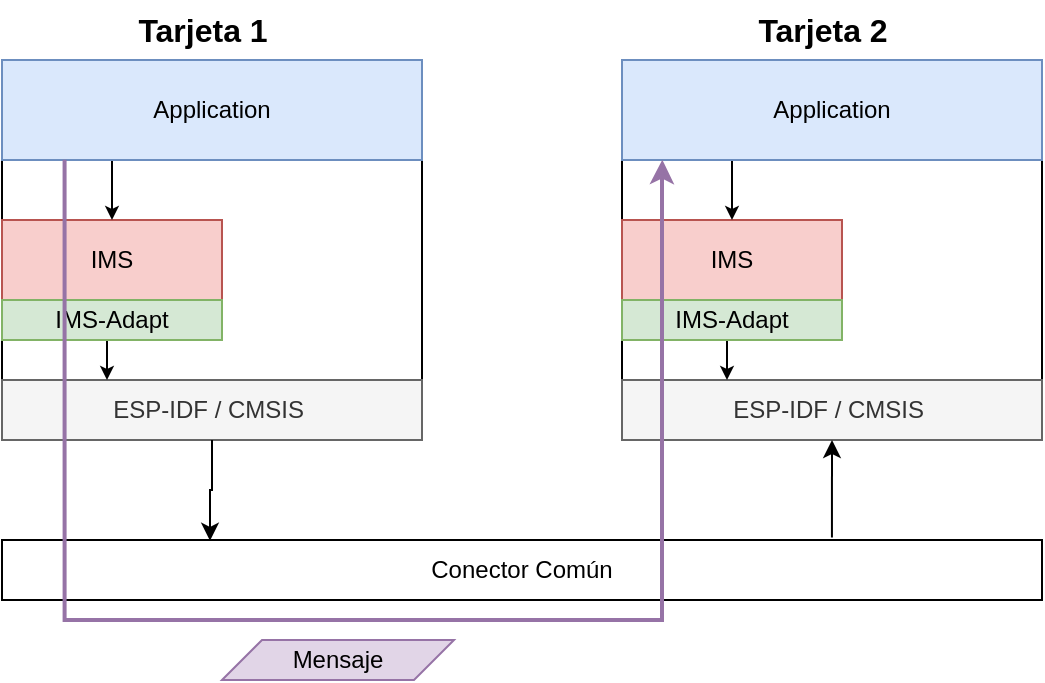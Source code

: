 <mxfile version="26.0.5">
  <diagram name="Página-1" id="XR2plymSwB8FU3FbK-sj">
    <mxGraphModel dx="1147" dy="637" grid="1" gridSize="10" guides="1" tooltips="1" connect="1" arrows="1" fold="1" page="1" pageScale="1" pageWidth="827" pageHeight="1169" math="0" shadow="0">
      <root>
        <mxCell id="0" />
        <mxCell id="1" parent="0" />
        <mxCell id="oAKdzVdlAC4p8UOdl3zT-9" value="" style="group" vertex="1" connectable="0" parent="1">
          <mxGeometry x="180" y="370" width="210" height="190" as="geometry" />
        </mxCell>
        <mxCell id="oAKdzVdlAC4p8UOdl3zT-1" value="" style="rounded=0;whiteSpace=wrap;html=1;" vertex="1" parent="oAKdzVdlAC4p8UOdl3zT-9">
          <mxGeometry width="210" height="190" as="geometry" />
        </mxCell>
        <mxCell id="oAKdzVdlAC4p8UOdl3zT-2" value="ESP-IDF / CMSIS&amp;nbsp;" style="rounded=0;whiteSpace=wrap;html=1;fillColor=#f5f5f5;fontColor=#333333;strokeColor=#666666;" vertex="1" parent="oAKdzVdlAC4p8UOdl3zT-9">
          <mxGeometry y="160" width="210" height="30" as="geometry" />
        </mxCell>
        <mxCell id="oAKdzVdlAC4p8UOdl3zT-3" value="IMS" style="rounded=0;whiteSpace=wrap;html=1;fillColor=#f8cecc;strokeColor=#b85450;" vertex="1" parent="oAKdzVdlAC4p8UOdl3zT-9">
          <mxGeometry y="80" width="110" height="40" as="geometry" />
        </mxCell>
        <mxCell id="oAKdzVdlAC4p8UOdl3zT-8" style="edgeStyle=orthogonalEdgeStyle;rounded=0;orthogonalLoop=1;jettySize=auto;html=1;exitX=0.5;exitY=1;exitDx=0;exitDy=0;entryX=0.25;entryY=0;entryDx=0;entryDy=0;endSize=4;startSize=4;" edge="1" parent="oAKdzVdlAC4p8UOdl3zT-9" source="oAKdzVdlAC4p8UOdl3zT-4" target="oAKdzVdlAC4p8UOdl3zT-2">
          <mxGeometry relative="1" as="geometry">
            <Array as="points">
              <mxPoint x="53" y="140" />
            </Array>
          </mxGeometry>
        </mxCell>
        <mxCell id="oAKdzVdlAC4p8UOdl3zT-4" value="IMS-Adapt" style="rounded=0;whiteSpace=wrap;html=1;fillColor=#d5e8d4;strokeColor=#82b366;fillStyle=auto;" vertex="1" parent="oAKdzVdlAC4p8UOdl3zT-9">
          <mxGeometry y="120" width="110" height="20" as="geometry" />
        </mxCell>
        <mxCell id="oAKdzVdlAC4p8UOdl3zT-7" style="edgeStyle=orthogonalEdgeStyle;rounded=0;orthogonalLoop=1;jettySize=auto;html=1;exitX=0.25;exitY=1;exitDx=0;exitDy=0;entryX=0.5;entryY=0;entryDx=0;entryDy=0;endSize=4;startSize=4;" edge="1" parent="oAKdzVdlAC4p8UOdl3zT-9" source="oAKdzVdlAC4p8UOdl3zT-5" target="oAKdzVdlAC4p8UOdl3zT-3">
          <mxGeometry relative="1" as="geometry" />
        </mxCell>
        <mxCell id="oAKdzVdlAC4p8UOdl3zT-5" value="Application" style="rounded=0;whiteSpace=wrap;html=1;fillColor=#dae8fc;strokeColor=#6c8ebf;" vertex="1" parent="oAKdzVdlAC4p8UOdl3zT-9">
          <mxGeometry width="210" height="50" as="geometry" />
        </mxCell>
        <mxCell id="oAKdzVdlAC4p8UOdl3zT-10" value="Tarjeta 1" style="text;html=1;align=center;verticalAlign=middle;resizable=0;points=[];autosize=1;strokeColor=none;fillColor=none;fontStyle=1;fontSize=16;" vertex="1" parent="1">
          <mxGeometry x="240" y="340" width="80" height="30" as="geometry" />
        </mxCell>
        <mxCell id="oAKdzVdlAC4p8UOdl3zT-11" value="" style="group" vertex="1" connectable="0" parent="1">
          <mxGeometry x="490" y="370" width="210" height="190" as="geometry" />
        </mxCell>
        <mxCell id="oAKdzVdlAC4p8UOdl3zT-12" value="" style="rounded=0;whiteSpace=wrap;html=1;" vertex="1" parent="oAKdzVdlAC4p8UOdl3zT-11">
          <mxGeometry width="210" height="190" as="geometry" />
        </mxCell>
        <mxCell id="oAKdzVdlAC4p8UOdl3zT-13" value="ESP-IDF / CMSIS&amp;nbsp;" style="rounded=0;whiteSpace=wrap;html=1;fillColor=#f5f5f5;fontColor=#333333;strokeColor=#666666;" vertex="1" parent="oAKdzVdlAC4p8UOdl3zT-11">
          <mxGeometry y="160" width="210" height="30" as="geometry" />
        </mxCell>
        <mxCell id="oAKdzVdlAC4p8UOdl3zT-14" value="IMS" style="rounded=0;whiteSpace=wrap;html=1;fillColor=#f8cecc;strokeColor=#b85450;" vertex="1" parent="oAKdzVdlAC4p8UOdl3zT-11">
          <mxGeometry y="80" width="110" height="40" as="geometry" />
        </mxCell>
        <mxCell id="oAKdzVdlAC4p8UOdl3zT-15" style="edgeStyle=orthogonalEdgeStyle;rounded=0;orthogonalLoop=1;jettySize=auto;html=1;exitX=0.5;exitY=1;exitDx=0;exitDy=0;entryX=0.25;entryY=0;entryDx=0;entryDy=0;endSize=4;startSize=4;" edge="1" parent="oAKdzVdlAC4p8UOdl3zT-11" source="oAKdzVdlAC4p8UOdl3zT-16" target="oAKdzVdlAC4p8UOdl3zT-13">
          <mxGeometry relative="1" as="geometry">
            <Array as="points">
              <mxPoint x="53" y="140" />
            </Array>
          </mxGeometry>
        </mxCell>
        <mxCell id="oAKdzVdlAC4p8UOdl3zT-16" value="IMS-Adapt" style="rounded=0;whiteSpace=wrap;html=1;fillColor=#d5e8d4;strokeColor=#82b366;fillStyle=auto;" vertex="1" parent="oAKdzVdlAC4p8UOdl3zT-11">
          <mxGeometry y="120" width="110" height="20" as="geometry" />
        </mxCell>
        <mxCell id="oAKdzVdlAC4p8UOdl3zT-17" style="edgeStyle=orthogonalEdgeStyle;rounded=0;orthogonalLoop=1;jettySize=auto;html=1;exitX=0.25;exitY=1;exitDx=0;exitDy=0;entryX=0.5;entryY=0;entryDx=0;entryDy=0;endSize=4;startSize=4;" edge="1" parent="oAKdzVdlAC4p8UOdl3zT-11" source="oAKdzVdlAC4p8UOdl3zT-18" target="oAKdzVdlAC4p8UOdl3zT-14">
          <mxGeometry relative="1" as="geometry" />
        </mxCell>
        <mxCell id="oAKdzVdlAC4p8UOdl3zT-18" value="Application" style="rounded=0;whiteSpace=wrap;html=1;fillColor=#dae8fc;strokeColor=#6c8ebf;" vertex="1" parent="oAKdzVdlAC4p8UOdl3zT-11">
          <mxGeometry width="210" height="50" as="geometry" />
        </mxCell>
        <mxCell id="oAKdzVdlAC4p8UOdl3zT-19" value="Tarjeta 2" style="text;html=1;align=center;verticalAlign=middle;resizable=0;points=[];autosize=1;strokeColor=none;fillColor=none;fontStyle=1;fontSize=16;" vertex="1" parent="1">
          <mxGeometry x="550" y="340" width="80" height="30" as="geometry" />
        </mxCell>
        <mxCell id="oAKdzVdlAC4p8UOdl3zT-20" value="Conector Común" style="rounded=0;whiteSpace=wrap;html=1;" vertex="1" parent="1">
          <mxGeometry x="180" y="610" width="520" height="30" as="geometry" />
        </mxCell>
        <mxCell id="oAKdzVdlAC4p8UOdl3zT-21" style="edgeStyle=orthogonalEdgeStyle;rounded=0;orthogonalLoop=1;jettySize=auto;html=1;exitX=0.5;exitY=1;exitDx=0;exitDy=0;entryX=0.2;entryY=0.014;entryDx=0;entryDy=0;entryPerimeter=0;" edge="1" parent="1" source="oAKdzVdlAC4p8UOdl3zT-2" target="oAKdzVdlAC4p8UOdl3zT-20">
          <mxGeometry relative="1" as="geometry" />
        </mxCell>
        <mxCell id="oAKdzVdlAC4p8UOdl3zT-22" style="edgeStyle=orthogonalEdgeStyle;rounded=0;orthogonalLoop=1;jettySize=auto;html=1;exitX=0.798;exitY=-0.043;exitDx=0;exitDy=0;entryX=0.5;entryY=1;entryDx=0;entryDy=0;exitPerimeter=0;" edge="1" parent="1" source="oAKdzVdlAC4p8UOdl3zT-20" target="oAKdzVdlAC4p8UOdl3zT-13">
          <mxGeometry relative="1" as="geometry">
            <mxPoint x="295" y="570" as="sourcePoint" />
            <mxPoint x="294" y="620" as="targetPoint" />
          </mxGeometry>
        </mxCell>
        <mxCell id="oAKdzVdlAC4p8UOdl3zT-24" style="edgeStyle=orthogonalEdgeStyle;rounded=0;orthogonalLoop=1;jettySize=auto;html=1;entryX=0.096;entryY=0.997;entryDx=0;entryDy=0;entryPerimeter=0;exitX=0.149;exitY=0.997;exitDx=0;exitDy=0;exitPerimeter=0;fillColor=#e1d5e7;strokeColor=#9673a6;strokeWidth=2;" edge="1" parent="1" source="oAKdzVdlAC4p8UOdl3zT-5" target="oAKdzVdlAC4p8UOdl3zT-18">
          <mxGeometry relative="1" as="geometry">
            <mxPoint x="430" y="510" as="sourcePoint" />
            <Array as="points">
              <mxPoint x="211" y="650" />
              <mxPoint x="510" y="650" />
              <mxPoint x="510" y="430" />
              <mxPoint x="510" y="430" />
            </Array>
          </mxGeometry>
        </mxCell>
        <mxCell id="oAKdzVdlAC4p8UOdl3zT-26" value="Mensaje" style="shape=parallelogram;perimeter=parallelogramPerimeter;whiteSpace=wrap;html=1;fixedSize=1;fillColor=#e1d5e7;strokeColor=#9673a6;" vertex="1" parent="1">
          <mxGeometry x="290" y="660" width="116" height="20" as="geometry" />
        </mxCell>
      </root>
    </mxGraphModel>
  </diagram>
</mxfile>
